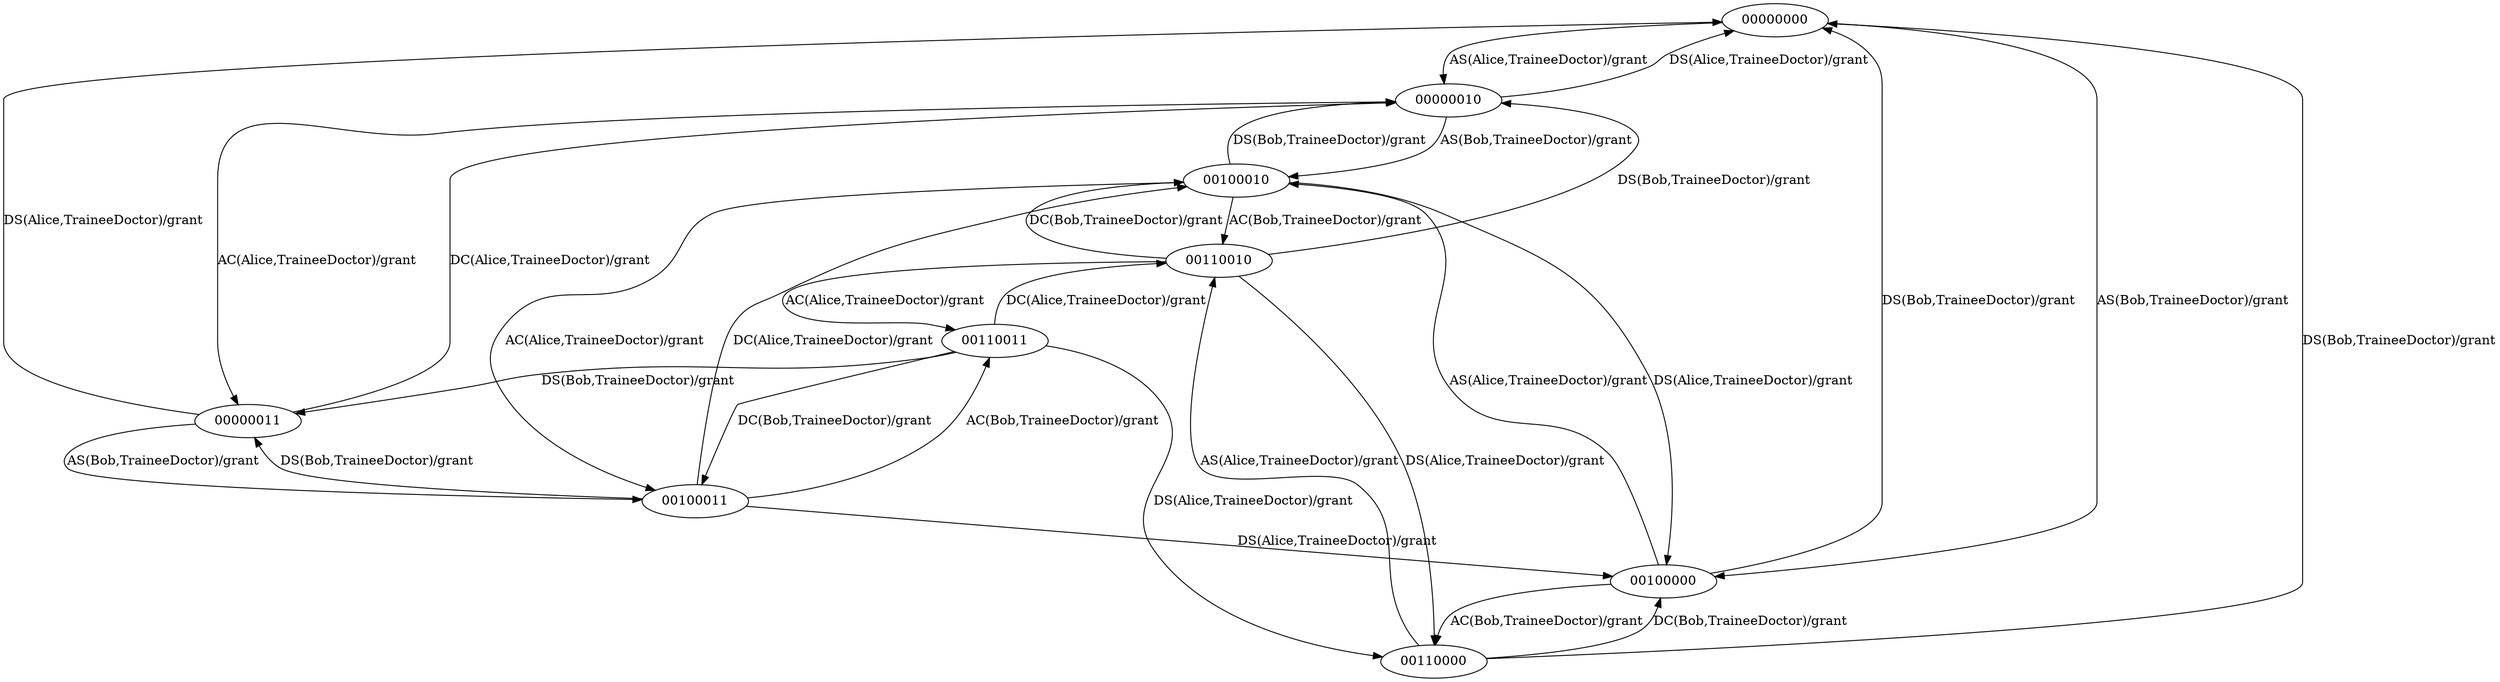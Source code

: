 digraph rbac2Fsm {
  00000000 -> 00000010 [ label ="AS(Alice,TraineeDoctor)/grant"];
  00000000 -> 00100000 [ label ="AS(Bob,TraineeDoctor)/grant"];
  00000010 -> 00000011 [ label ="AC(Alice,TraineeDoctor)/grant"];
  00000010 -> 00100010 [ label ="AS(Bob,TraineeDoctor)/grant"];
  00000010 -> 00000000 [ label ="DS(Alice,TraineeDoctor)/grant"];
  00000011 -> 00100011 [ label ="AS(Bob,TraineeDoctor)/grant"];
  00000011 -> 00000010 [ label ="DC(Alice,TraineeDoctor)/grant"];
  00000011 -> 00000000 [ label ="DS(Alice,TraineeDoctor)/grant"];
  00100000 -> 00110000 [ label ="AC(Bob,TraineeDoctor)/grant"];
  00100000 -> 00100010 [ label ="AS(Alice,TraineeDoctor)/grant"];
  00100000 -> 00000000 [ label ="DS(Bob,TraineeDoctor)/grant"];
  00100010 -> 00100011 [ label ="AC(Alice,TraineeDoctor)/grant"];
  00100010 -> 00110010 [ label ="AC(Bob,TraineeDoctor)/grant"];
  00100010 -> 00100000 [ label ="DS(Alice,TraineeDoctor)/grant"];
  00100010 -> 00000010 [ label ="DS(Bob,TraineeDoctor)/grant"];
  00100011 -> 00110011 [ label ="AC(Bob,TraineeDoctor)/grant"];
  00100011 -> 00100010 [ label ="DC(Alice,TraineeDoctor)/grant"];
  00100011 -> 00100000 [ label ="DS(Alice,TraineeDoctor)/grant"];
  00100011 -> 00000011 [ label ="DS(Bob,TraineeDoctor)/grant"];
  00110000 -> 00110010 [ label ="AS(Alice,TraineeDoctor)/grant"];
  00110000 -> 00100000 [ label ="DC(Bob,TraineeDoctor)/grant"];
  00110000 -> 00000000 [ label ="DS(Bob,TraineeDoctor)/grant"];
  00110010 -> 00110011 [ label ="AC(Alice,TraineeDoctor)/grant"];
  00110010 -> 00100010 [ label ="DC(Bob,TraineeDoctor)/grant"];
  00110010 -> 00110000 [ label ="DS(Alice,TraineeDoctor)/grant"];
  00110010 -> 00000010 [ label ="DS(Bob,TraineeDoctor)/grant"];
  00110011 -> 00110010 [ label ="DC(Alice,TraineeDoctor)/grant"];
  00110011 -> 00100011 [ label ="DC(Bob,TraineeDoctor)/grant"];
  00110011 -> 00110000 [ label ="DS(Alice,TraineeDoctor)/grant"];
  00110011 -> 00000011 [ label ="DS(Bob,TraineeDoctor)/grant"];
}
